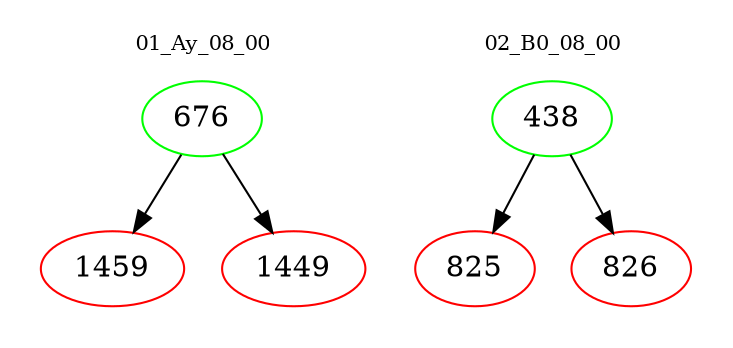 digraph{
subgraph cluster_0 {
color = white
label = "01_Ay_08_00";
fontsize=10;
T0_676 [label="676", color="green"]
T0_676 -> T0_1459 [color="black"]
T0_1459 [label="1459", color="red"]
T0_676 -> T0_1449 [color="black"]
T0_1449 [label="1449", color="red"]
}
subgraph cluster_1 {
color = white
label = "02_B0_08_00";
fontsize=10;
T1_438 [label="438", color="green"]
T1_438 -> T1_825 [color="black"]
T1_825 [label="825", color="red"]
T1_438 -> T1_826 [color="black"]
T1_826 [label="826", color="red"]
}
}
